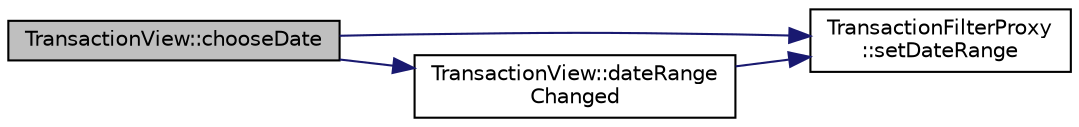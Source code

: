 digraph "TransactionView::chooseDate"
{
  edge [fontname="Helvetica",fontsize="10",labelfontname="Helvetica",labelfontsize="10"];
  node [fontname="Helvetica",fontsize="10",shape=record];
  rankdir="LR";
  Node84 [label="TransactionView::chooseDate",height=0.2,width=0.4,color="black", fillcolor="grey75", style="filled", fontcolor="black"];
  Node84 -> Node85 [color="midnightblue",fontsize="10",style="solid",fontname="Helvetica"];
  Node85 [label="TransactionFilterProxy\l::setDateRange",height=0.2,width=0.4,color="black", fillcolor="white", style="filled",URL="$d2/ddd/class_transaction_filter_proxy.html#ad57cc552db9ce70bb4e8e1c12909992d"];
  Node84 -> Node86 [color="midnightblue",fontsize="10",style="solid",fontname="Helvetica"];
  Node86 [label="TransactionView::dateRange\lChanged",height=0.2,width=0.4,color="black", fillcolor="white", style="filled",URL="$d2/d2c/class_transaction_view.html#ab9000969ec2cc3617b9c06caf33e747a"];
  Node86 -> Node85 [color="midnightblue",fontsize="10",style="solid",fontname="Helvetica"];
}

